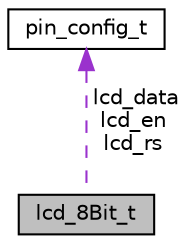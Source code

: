 digraph "lcd_8Bit_t"
{
 // LATEX_PDF_SIZE
  edge [fontname="Helvetica",fontsize="10",labelfontname="Helvetica",labelfontsize="10"];
  node [fontname="Helvetica",fontsize="10",shape=record];
  Node1 [label="lcd_8Bit_t",height=0.2,width=0.4,color="black", fillcolor="grey75", style="filled", fontcolor="black",tooltip=" "];
  Node2 -> Node1 [dir="back",color="darkorchid3",fontsize="10",style="dashed",label=" lcd_data\nlcd_en\nlcd_rs" ];
  Node2 [label="pin_config_t",height=0.2,width=0.4,color="black", fillcolor="white", style="filled",URL="$structpin__config__t.html",tooltip=" "];
}
